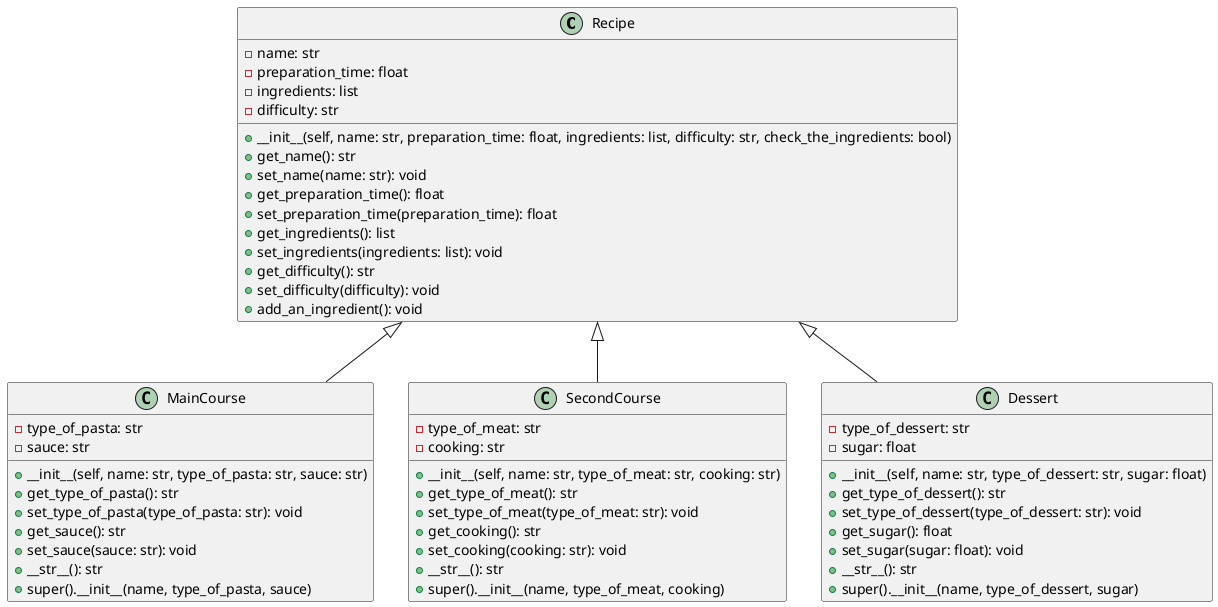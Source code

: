 @startuml

class Recipe {
    - name: str
    - preparation_time: float
    - ingredients: list
    - difficulty: str
    __
    + __init__(self, name: str, preparation_time: float, ingredients: list, difficulty: str, check_the_ingredients: bool)
    + get_name(): str
    + set_name(name: str): void
    + get_preparation_time(): float
    + set_preparation_time(preparation_time): float
    + get_ingredients(): list
    + set_ingredients(ingredients: list): void
    + get_difficulty(): str
    + set_difficulty(difficulty): void
    + add_an_ingredient(): void
}

class MainCourse {
    - type_of_pasta: str
    - sauce: str
    __
    + __init__(self, name: str, type_of_pasta: str, sauce: str)
    + get_type_of_pasta(): str
    + set_type_of_pasta(type_of_pasta: str): void
    + get_sauce(): str
    + set_sauce(sauce: str): void
    + __str__(): str
    + super().__init__(name, type_of_pasta, sauce)
}

class SecondCourse {
    - type_of_meat: str
    - cooking: str
    __
    + __init__(self, name: str, type_of_meat: str, cooking: str)
    + get_type_of_meat(): str
    + set_type_of_meat(type_of_meat: str): void
    + get_cooking(): str
    + set_cooking(cooking: str): void
    + __str__(): str
    + super().__init__(name, type_of_meat, cooking)
}

class Dessert {
    - type_of_dessert: str
    - sugar: float
    __
    + __init__(self, name: str, type_of_dessert: str, sugar: float)
    + get_type_of_dessert(): str
    + set_type_of_dessert(type_of_dessert: str): void
    + get_sugar(): float
    + set_sugar(sugar: float): void
    + __str__(): str
    + super().__init__(name, type_of_dessert, sugar)
}

Recipe <|-- MainCourse
Recipe <|-- SecondCourse
Recipe <|-- Dessert
@enduml